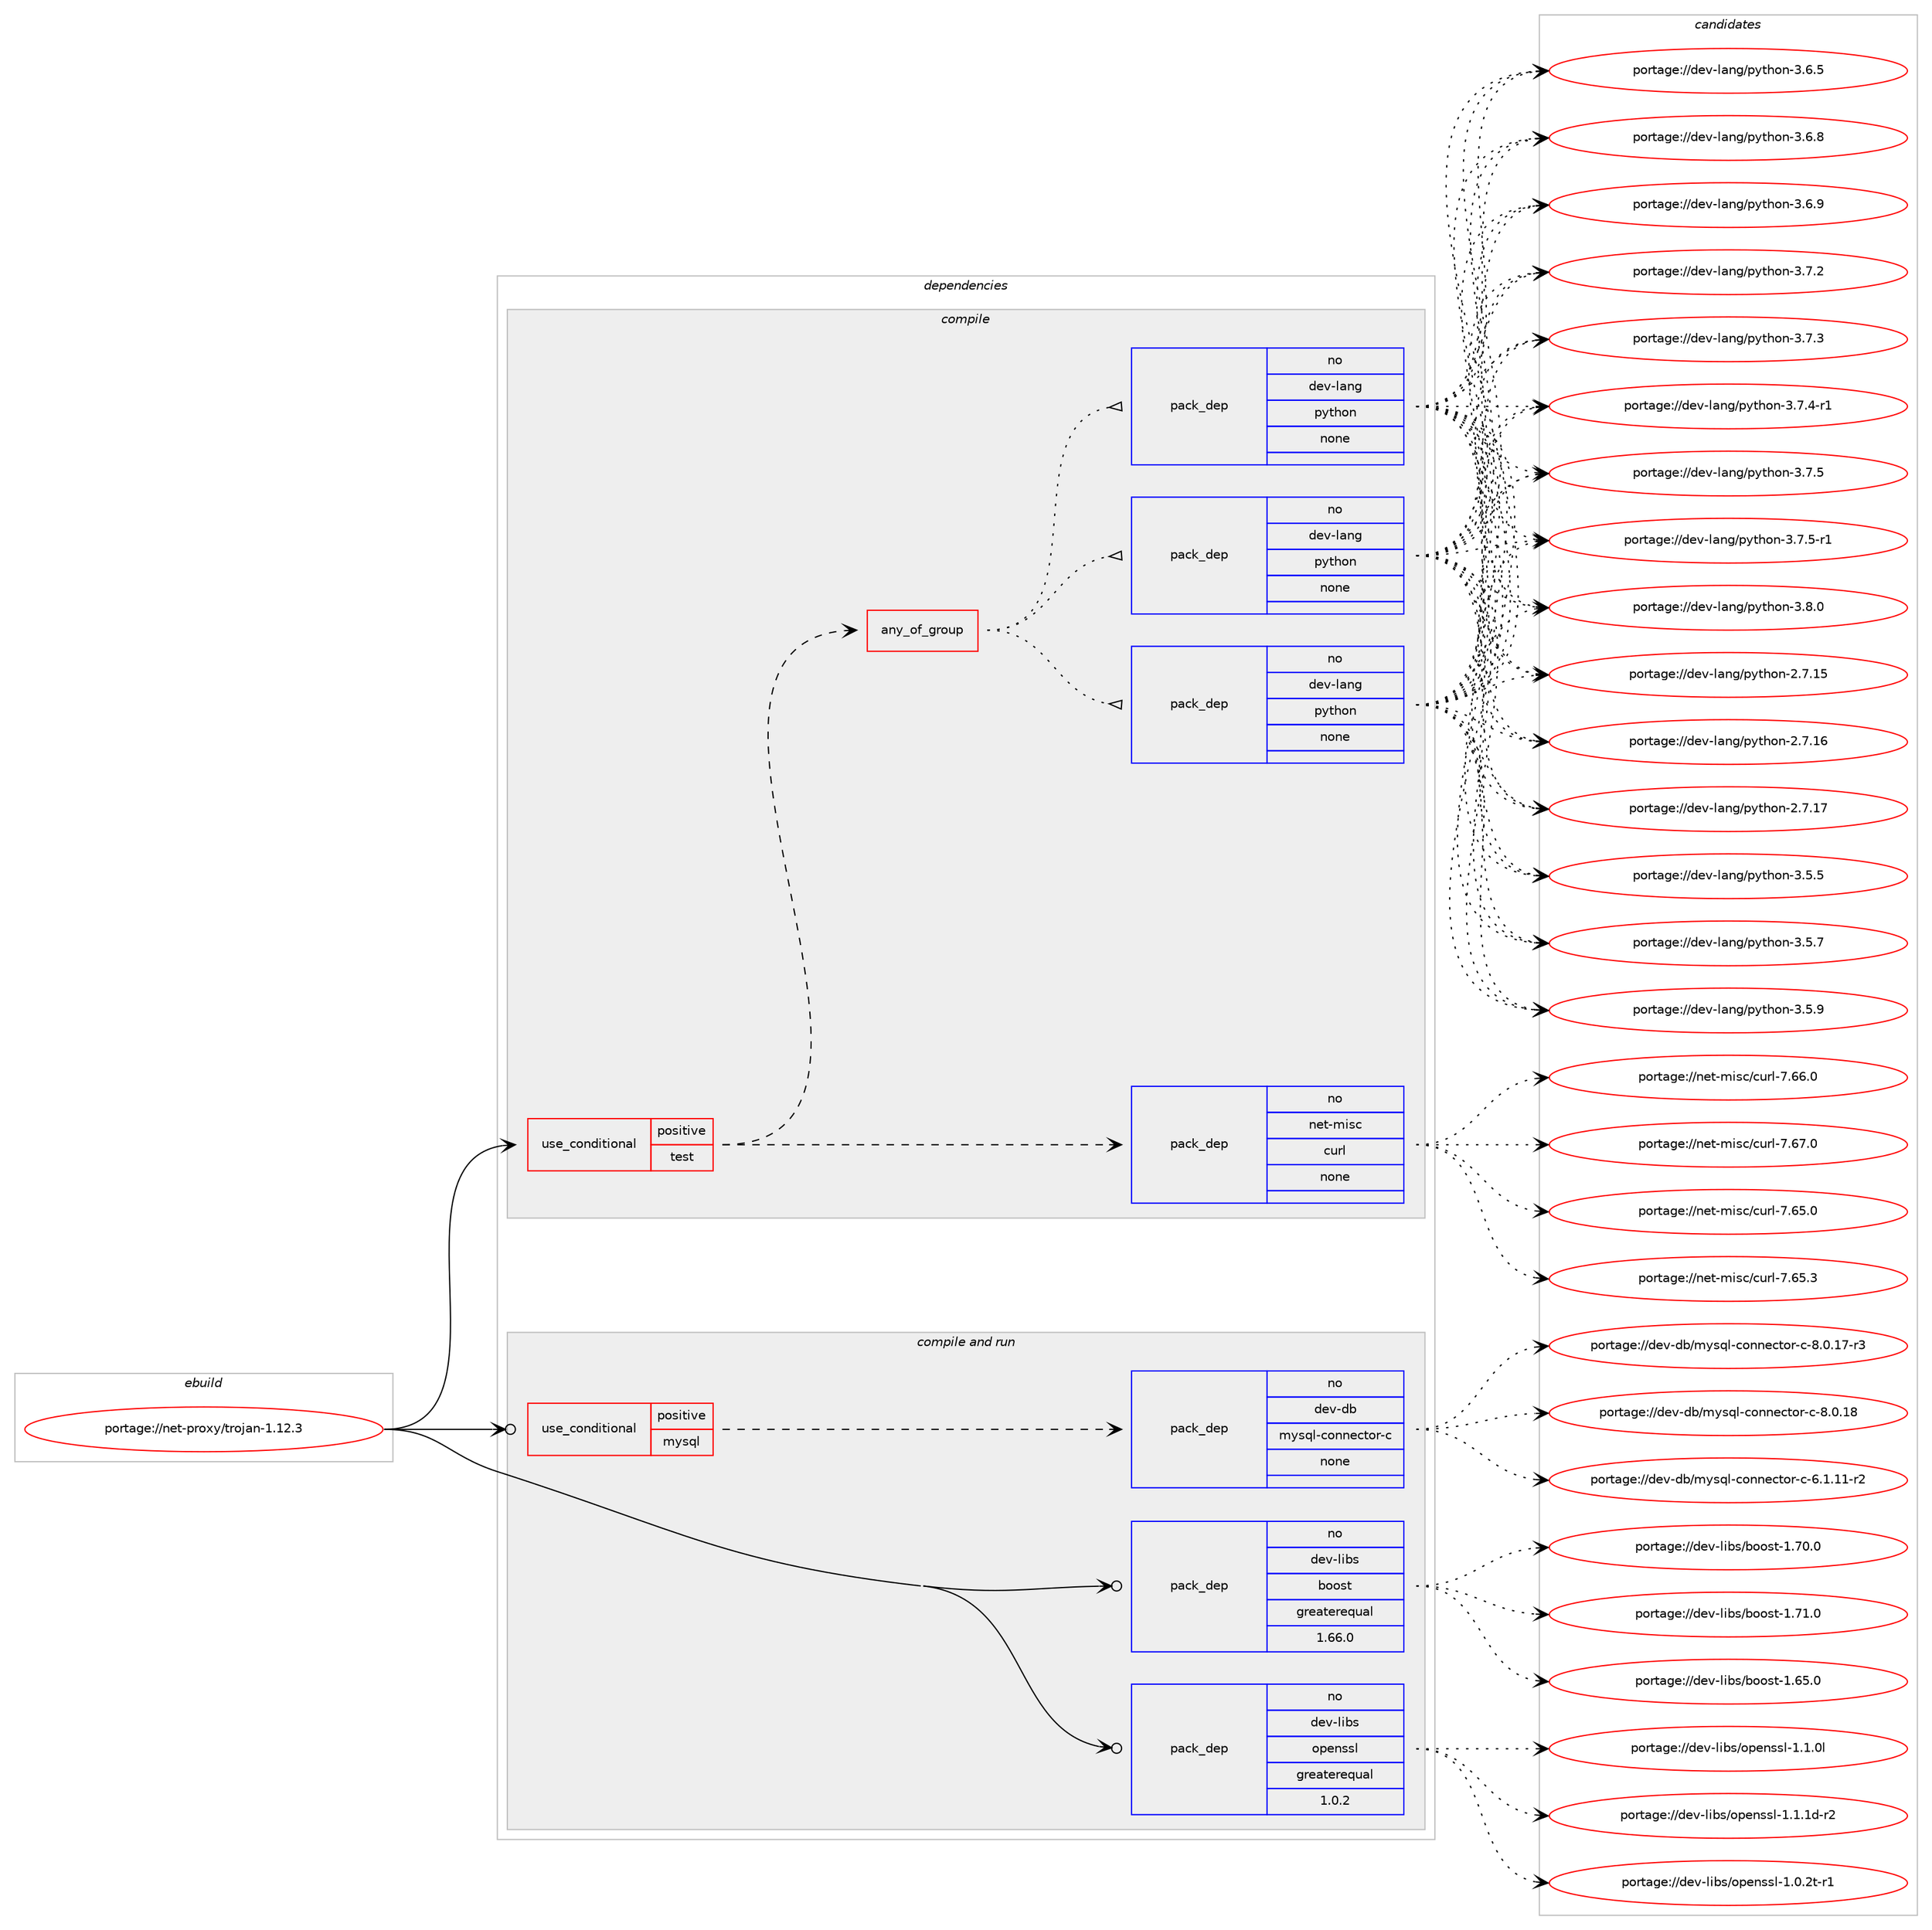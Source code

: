 digraph prolog {

# *************
# Graph options
# *************

newrank=true;
concentrate=true;
compound=true;
graph [rankdir=LR,fontname=Helvetica,fontsize=10,ranksep=1.5];#, ranksep=2.5, nodesep=0.2];
edge  [arrowhead=vee];
node  [fontname=Helvetica,fontsize=10];

# **********
# The ebuild
# **********

subgraph cluster_leftcol {
color=gray;
rank=same;
label=<<i>ebuild</i>>;
id [label="portage://net-proxy/trojan-1.12.3", color=red, width=4, href="../net-proxy/trojan-1.12.3.svg"];
}

# ****************
# The dependencies
# ****************

subgraph cluster_midcol {
color=gray;
label=<<i>dependencies</i>>;
subgraph cluster_compile {
fillcolor="#eeeeee";
style=filled;
label=<<i>compile</i>>;
subgraph cond93896 {
dependency375464 [label=<<TABLE BORDER="0" CELLBORDER="1" CELLSPACING="0" CELLPADDING="4"><TR><TD ROWSPAN="3" CELLPADDING="10">use_conditional</TD></TR><TR><TD>positive</TD></TR><TR><TD>test</TD></TR></TABLE>>, shape=none, color=red];
subgraph pack275216 {
dependency375465 [label=<<TABLE BORDER="0" CELLBORDER="1" CELLSPACING="0" CELLPADDING="4" WIDTH="220"><TR><TD ROWSPAN="6" CELLPADDING="30">pack_dep</TD></TR><TR><TD WIDTH="110">no</TD></TR><TR><TD>net-misc</TD></TR><TR><TD>curl</TD></TR><TR><TD>none</TD></TR><TR><TD></TD></TR></TABLE>>, shape=none, color=blue];
}
dependency375464:e -> dependency375465:w [weight=20,style="dashed",arrowhead="vee"];
subgraph any6159 {
dependency375466 [label=<<TABLE BORDER="0" CELLBORDER="1" CELLSPACING="0" CELLPADDING="4"><TR><TD CELLPADDING="10">any_of_group</TD></TR></TABLE>>, shape=none, color=red];subgraph pack275217 {
dependency375467 [label=<<TABLE BORDER="0" CELLBORDER="1" CELLSPACING="0" CELLPADDING="4" WIDTH="220"><TR><TD ROWSPAN="6" CELLPADDING="30">pack_dep</TD></TR><TR><TD WIDTH="110">no</TD></TR><TR><TD>dev-lang</TD></TR><TR><TD>python</TD></TR><TR><TD>none</TD></TR><TR><TD></TD></TR></TABLE>>, shape=none, color=blue];
}
dependency375466:e -> dependency375467:w [weight=20,style="dotted",arrowhead="oinv"];
subgraph pack275218 {
dependency375468 [label=<<TABLE BORDER="0" CELLBORDER="1" CELLSPACING="0" CELLPADDING="4" WIDTH="220"><TR><TD ROWSPAN="6" CELLPADDING="30">pack_dep</TD></TR><TR><TD WIDTH="110">no</TD></TR><TR><TD>dev-lang</TD></TR><TR><TD>python</TD></TR><TR><TD>none</TD></TR><TR><TD></TD></TR></TABLE>>, shape=none, color=blue];
}
dependency375466:e -> dependency375468:w [weight=20,style="dotted",arrowhead="oinv"];
subgraph pack275219 {
dependency375469 [label=<<TABLE BORDER="0" CELLBORDER="1" CELLSPACING="0" CELLPADDING="4" WIDTH="220"><TR><TD ROWSPAN="6" CELLPADDING="30">pack_dep</TD></TR><TR><TD WIDTH="110">no</TD></TR><TR><TD>dev-lang</TD></TR><TR><TD>python</TD></TR><TR><TD>none</TD></TR><TR><TD></TD></TR></TABLE>>, shape=none, color=blue];
}
dependency375466:e -> dependency375469:w [weight=20,style="dotted",arrowhead="oinv"];
}
dependency375464:e -> dependency375466:w [weight=20,style="dashed",arrowhead="vee"];
}
id:e -> dependency375464:w [weight=20,style="solid",arrowhead="vee"];
}
subgraph cluster_compileandrun {
fillcolor="#eeeeee";
style=filled;
label=<<i>compile and run</i>>;
subgraph cond93897 {
dependency375470 [label=<<TABLE BORDER="0" CELLBORDER="1" CELLSPACING="0" CELLPADDING="4"><TR><TD ROWSPAN="3" CELLPADDING="10">use_conditional</TD></TR><TR><TD>positive</TD></TR><TR><TD>mysql</TD></TR></TABLE>>, shape=none, color=red];
subgraph pack275220 {
dependency375471 [label=<<TABLE BORDER="0" CELLBORDER="1" CELLSPACING="0" CELLPADDING="4" WIDTH="220"><TR><TD ROWSPAN="6" CELLPADDING="30">pack_dep</TD></TR><TR><TD WIDTH="110">no</TD></TR><TR><TD>dev-db</TD></TR><TR><TD>mysql-connector-c</TD></TR><TR><TD>none</TD></TR><TR><TD></TD></TR></TABLE>>, shape=none, color=blue];
}
dependency375470:e -> dependency375471:w [weight=20,style="dashed",arrowhead="vee"];
}
id:e -> dependency375470:w [weight=20,style="solid",arrowhead="odotvee"];
subgraph pack275221 {
dependency375472 [label=<<TABLE BORDER="0" CELLBORDER="1" CELLSPACING="0" CELLPADDING="4" WIDTH="220"><TR><TD ROWSPAN="6" CELLPADDING="30">pack_dep</TD></TR><TR><TD WIDTH="110">no</TD></TR><TR><TD>dev-libs</TD></TR><TR><TD>boost</TD></TR><TR><TD>greaterequal</TD></TR><TR><TD>1.66.0</TD></TR></TABLE>>, shape=none, color=blue];
}
id:e -> dependency375472:w [weight=20,style="solid",arrowhead="odotvee"];
subgraph pack275222 {
dependency375473 [label=<<TABLE BORDER="0" CELLBORDER="1" CELLSPACING="0" CELLPADDING="4" WIDTH="220"><TR><TD ROWSPAN="6" CELLPADDING="30">pack_dep</TD></TR><TR><TD WIDTH="110">no</TD></TR><TR><TD>dev-libs</TD></TR><TR><TD>openssl</TD></TR><TR><TD>greaterequal</TD></TR><TR><TD>1.0.2</TD></TR></TABLE>>, shape=none, color=blue];
}
id:e -> dependency375473:w [weight=20,style="solid",arrowhead="odotvee"];
}
subgraph cluster_run {
fillcolor="#eeeeee";
style=filled;
label=<<i>run</i>>;
}
}

# **************
# The candidates
# **************

subgraph cluster_choices {
rank=same;
color=gray;
label=<<i>candidates</i>>;

subgraph choice275216 {
color=black;
nodesep=1;
choiceportage1101011164510910511599479911711410845554654534648 [label="portage://net-misc/curl-7.65.0", color=red, width=4,href="../net-misc/curl-7.65.0.svg"];
choiceportage1101011164510910511599479911711410845554654534651 [label="portage://net-misc/curl-7.65.3", color=red, width=4,href="../net-misc/curl-7.65.3.svg"];
choiceportage1101011164510910511599479911711410845554654544648 [label="portage://net-misc/curl-7.66.0", color=red, width=4,href="../net-misc/curl-7.66.0.svg"];
choiceportage1101011164510910511599479911711410845554654554648 [label="portage://net-misc/curl-7.67.0", color=red, width=4,href="../net-misc/curl-7.67.0.svg"];
dependency375465:e -> choiceportage1101011164510910511599479911711410845554654534648:w [style=dotted,weight="100"];
dependency375465:e -> choiceportage1101011164510910511599479911711410845554654534651:w [style=dotted,weight="100"];
dependency375465:e -> choiceportage1101011164510910511599479911711410845554654544648:w [style=dotted,weight="100"];
dependency375465:e -> choiceportage1101011164510910511599479911711410845554654554648:w [style=dotted,weight="100"];
}
subgraph choice275217 {
color=black;
nodesep=1;
choiceportage10010111845108971101034711212111610411111045504655464953 [label="portage://dev-lang/python-2.7.15", color=red, width=4,href="../dev-lang/python-2.7.15.svg"];
choiceportage10010111845108971101034711212111610411111045504655464954 [label="portage://dev-lang/python-2.7.16", color=red, width=4,href="../dev-lang/python-2.7.16.svg"];
choiceportage10010111845108971101034711212111610411111045504655464955 [label="portage://dev-lang/python-2.7.17", color=red, width=4,href="../dev-lang/python-2.7.17.svg"];
choiceportage100101118451089711010347112121116104111110455146534653 [label="portage://dev-lang/python-3.5.5", color=red, width=4,href="../dev-lang/python-3.5.5.svg"];
choiceportage100101118451089711010347112121116104111110455146534655 [label="portage://dev-lang/python-3.5.7", color=red, width=4,href="../dev-lang/python-3.5.7.svg"];
choiceportage100101118451089711010347112121116104111110455146534657 [label="portage://dev-lang/python-3.5.9", color=red, width=4,href="../dev-lang/python-3.5.9.svg"];
choiceportage100101118451089711010347112121116104111110455146544653 [label="portage://dev-lang/python-3.6.5", color=red, width=4,href="../dev-lang/python-3.6.5.svg"];
choiceportage100101118451089711010347112121116104111110455146544656 [label="portage://dev-lang/python-3.6.8", color=red, width=4,href="../dev-lang/python-3.6.8.svg"];
choiceportage100101118451089711010347112121116104111110455146544657 [label="portage://dev-lang/python-3.6.9", color=red, width=4,href="../dev-lang/python-3.6.9.svg"];
choiceportage100101118451089711010347112121116104111110455146554650 [label="portage://dev-lang/python-3.7.2", color=red, width=4,href="../dev-lang/python-3.7.2.svg"];
choiceportage100101118451089711010347112121116104111110455146554651 [label="portage://dev-lang/python-3.7.3", color=red, width=4,href="../dev-lang/python-3.7.3.svg"];
choiceportage1001011184510897110103471121211161041111104551465546524511449 [label="portage://dev-lang/python-3.7.4-r1", color=red, width=4,href="../dev-lang/python-3.7.4-r1.svg"];
choiceportage100101118451089711010347112121116104111110455146554653 [label="portage://dev-lang/python-3.7.5", color=red, width=4,href="../dev-lang/python-3.7.5.svg"];
choiceportage1001011184510897110103471121211161041111104551465546534511449 [label="portage://dev-lang/python-3.7.5-r1", color=red, width=4,href="../dev-lang/python-3.7.5-r1.svg"];
choiceportage100101118451089711010347112121116104111110455146564648 [label="portage://dev-lang/python-3.8.0", color=red, width=4,href="../dev-lang/python-3.8.0.svg"];
dependency375467:e -> choiceportage10010111845108971101034711212111610411111045504655464953:w [style=dotted,weight="100"];
dependency375467:e -> choiceportage10010111845108971101034711212111610411111045504655464954:w [style=dotted,weight="100"];
dependency375467:e -> choiceportage10010111845108971101034711212111610411111045504655464955:w [style=dotted,weight="100"];
dependency375467:e -> choiceportage100101118451089711010347112121116104111110455146534653:w [style=dotted,weight="100"];
dependency375467:e -> choiceportage100101118451089711010347112121116104111110455146534655:w [style=dotted,weight="100"];
dependency375467:e -> choiceportage100101118451089711010347112121116104111110455146534657:w [style=dotted,weight="100"];
dependency375467:e -> choiceportage100101118451089711010347112121116104111110455146544653:w [style=dotted,weight="100"];
dependency375467:e -> choiceportage100101118451089711010347112121116104111110455146544656:w [style=dotted,weight="100"];
dependency375467:e -> choiceportage100101118451089711010347112121116104111110455146544657:w [style=dotted,weight="100"];
dependency375467:e -> choiceportage100101118451089711010347112121116104111110455146554650:w [style=dotted,weight="100"];
dependency375467:e -> choiceportage100101118451089711010347112121116104111110455146554651:w [style=dotted,weight="100"];
dependency375467:e -> choiceportage1001011184510897110103471121211161041111104551465546524511449:w [style=dotted,weight="100"];
dependency375467:e -> choiceportage100101118451089711010347112121116104111110455146554653:w [style=dotted,weight="100"];
dependency375467:e -> choiceportage1001011184510897110103471121211161041111104551465546534511449:w [style=dotted,weight="100"];
dependency375467:e -> choiceportage100101118451089711010347112121116104111110455146564648:w [style=dotted,weight="100"];
}
subgraph choice275218 {
color=black;
nodesep=1;
choiceportage10010111845108971101034711212111610411111045504655464953 [label="portage://dev-lang/python-2.7.15", color=red, width=4,href="../dev-lang/python-2.7.15.svg"];
choiceportage10010111845108971101034711212111610411111045504655464954 [label="portage://dev-lang/python-2.7.16", color=red, width=4,href="../dev-lang/python-2.7.16.svg"];
choiceportage10010111845108971101034711212111610411111045504655464955 [label="portage://dev-lang/python-2.7.17", color=red, width=4,href="../dev-lang/python-2.7.17.svg"];
choiceportage100101118451089711010347112121116104111110455146534653 [label="portage://dev-lang/python-3.5.5", color=red, width=4,href="../dev-lang/python-3.5.5.svg"];
choiceportage100101118451089711010347112121116104111110455146534655 [label="portage://dev-lang/python-3.5.7", color=red, width=4,href="../dev-lang/python-3.5.7.svg"];
choiceportage100101118451089711010347112121116104111110455146534657 [label="portage://dev-lang/python-3.5.9", color=red, width=4,href="../dev-lang/python-3.5.9.svg"];
choiceportage100101118451089711010347112121116104111110455146544653 [label="portage://dev-lang/python-3.6.5", color=red, width=4,href="../dev-lang/python-3.6.5.svg"];
choiceportage100101118451089711010347112121116104111110455146544656 [label="portage://dev-lang/python-3.6.8", color=red, width=4,href="../dev-lang/python-3.6.8.svg"];
choiceportage100101118451089711010347112121116104111110455146544657 [label="portage://dev-lang/python-3.6.9", color=red, width=4,href="../dev-lang/python-3.6.9.svg"];
choiceportage100101118451089711010347112121116104111110455146554650 [label="portage://dev-lang/python-3.7.2", color=red, width=4,href="../dev-lang/python-3.7.2.svg"];
choiceportage100101118451089711010347112121116104111110455146554651 [label="portage://dev-lang/python-3.7.3", color=red, width=4,href="../dev-lang/python-3.7.3.svg"];
choiceportage1001011184510897110103471121211161041111104551465546524511449 [label="portage://dev-lang/python-3.7.4-r1", color=red, width=4,href="../dev-lang/python-3.7.4-r1.svg"];
choiceportage100101118451089711010347112121116104111110455146554653 [label="portage://dev-lang/python-3.7.5", color=red, width=4,href="../dev-lang/python-3.7.5.svg"];
choiceportage1001011184510897110103471121211161041111104551465546534511449 [label="portage://dev-lang/python-3.7.5-r1", color=red, width=4,href="../dev-lang/python-3.7.5-r1.svg"];
choiceportage100101118451089711010347112121116104111110455146564648 [label="portage://dev-lang/python-3.8.0", color=red, width=4,href="../dev-lang/python-3.8.0.svg"];
dependency375468:e -> choiceportage10010111845108971101034711212111610411111045504655464953:w [style=dotted,weight="100"];
dependency375468:e -> choiceportage10010111845108971101034711212111610411111045504655464954:w [style=dotted,weight="100"];
dependency375468:e -> choiceportage10010111845108971101034711212111610411111045504655464955:w [style=dotted,weight="100"];
dependency375468:e -> choiceportage100101118451089711010347112121116104111110455146534653:w [style=dotted,weight="100"];
dependency375468:e -> choiceportage100101118451089711010347112121116104111110455146534655:w [style=dotted,weight="100"];
dependency375468:e -> choiceportage100101118451089711010347112121116104111110455146534657:w [style=dotted,weight="100"];
dependency375468:e -> choiceportage100101118451089711010347112121116104111110455146544653:w [style=dotted,weight="100"];
dependency375468:e -> choiceportage100101118451089711010347112121116104111110455146544656:w [style=dotted,weight="100"];
dependency375468:e -> choiceportage100101118451089711010347112121116104111110455146544657:w [style=dotted,weight="100"];
dependency375468:e -> choiceportage100101118451089711010347112121116104111110455146554650:w [style=dotted,weight="100"];
dependency375468:e -> choiceportage100101118451089711010347112121116104111110455146554651:w [style=dotted,weight="100"];
dependency375468:e -> choiceportage1001011184510897110103471121211161041111104551465546524511449:w [style=dotted,weight="100"];
dependency375468:e -> choiceportage100101118451089711010347112121116104111110455146554653:w [style=dotted,weight="100"];
dependency375468:e -> choiceportage1001011184510897110103471121211161041111104551465546534511449:w [style=dotted,weight="100"];
dependency375468:e -> choiceportage100101118451089711010347112121116104111110455146564648:w [style=dotted,weight="100"];
}
subgraph choice275219 {
color=black;
nodesep=1;
choiceportage10010111845108971101034711212111610411111045504655464953 [label="portage://dev-lang/python-2.7.15", color=red, width=4,href="../dev-lang/python-2.7.15.svg"];
choiceportage10010111845108971101034711212111610411111045504655464954 [label="portage://dev-lang/python-2.7.16", color=red, width=4,href="../dev-lang/python-2.7.16.svg"];
choiceportage10010111845108971101034711212111610411111045504655464955 [label="portage://dev-lang/python-2.7.17", color=red, width=4,href="../dev-lang/python-2.7.17.svg"];
choiceportage100101118451089711010347112121116104111110455146534653 [label="portage://dev-lang/python-3.5.5", color=red, width=4,href="../dev-lang/python-3.5.5.svg"];
choiceportage100101118451089711010347112121116104111110455146534655 [label="portage://dev-lang/python-3.5.7", color=red, width=4,href="../dev-lang/python-3.5.7.svg"];
choiceportage100101118451089711010347112121116104111110455146534657 [label="portage://dev-lang/python-3.5.9", color=red, width=4,href="../dev-lang/python-3.5.9.svg"];
choiceportage100101118451089711010347112121116104111110455146544653 [label="portage://dev-lang/python-3.6.5", color=red, width=4,href="../dev-lang/python-3.6.5.svg"];
choiceportage100101118451089711010347112121116104111110455146544656 [label="portage://dev-lang/python-3.6.8", color=red, width=4,href="../dev-lang/python-3.6.8.svg"];
choiceportage100101118451089711010347112121116104111110455146544657 [label="portage://dev-lang/python-3.6.9", color=red, width=4,href="../dev-lang/python-3.6.9.svg"];
choiceportage100101118451089711010347112121116104111110455146554650 [label="portage://dev-lang/python-3.7.2", color=red, width=4,href="../dev-lang/python-3.7.2.svg"];
choiceportage100101118451089711010347112121116104111110455146554651 [label="portage://dev-lang/python-3.7.3", color=red, width=4,href="../dev-lang/python-3.7.3.svg"];
choiceportage1001011184510897110103471121211161041111104551465546524511449 [label="portage://dev-lang/python-3.7.4-r1", color=red, width=4,href="../dev-lang/python-3.7.4-r1.svg"];
choiceportage100101118451089711010347112121116104111110455146554653 [label="portage://dev-lang/python-3.7.5", color=red, width=4,href="../dev-lang/python-3.7.5.svg"];
choiceportage1001011184510897110103471121211161041111104551465546534511449 [label="portage://dev-lang/python-3.7.5-r1", color=red, width=4,href="../dev-lang/python-3.7.5-r1.svg"];
choiceportage100101118451089711010347112121116104111110455146564648 [label="portage://dev-lang/python-3.8.0", color=red, width=4,href="../dev-lang/python-3.8.0.svg"];
dependency375469:e -> choiceportage10010111845108971101034711212111610411111045504655464953:w [style=dotted,weight="100"];
dependency375469:e -> choiceportage10010111845108971101034711212111610411111045504655464954:w [style=dotted,weight="100"];
dependency375469:e -> choiceportage10010111845108971101034711212111610411111045504655464955:w [style=dotted,weight="100"];
dependency375469:e -> choiceportage100101118451089711010347112121116104111110455146534653:w [style=dotted,weight="100"];
dependency375469:e -> choiceportage100101118451089711010347112121116104111110455146534655:w [style=dotted,weight="100"];
dependency375469:e -> choiceportage100101118451089711010347112121116104111110455146534657:w [style=dotted,weight="100"];
dependency375469:e -> choiceportage100101118451089711010347112121116104111110455146544653:w [style=dotted,weight="100"];
dependency375469:e -> choiceportage100101118451089711010347112121116104111110455146544656:w [style=dotted,weight="100"];
dependency375469:e -> choiceportage100101118451089711010347112121116104111110455146544657:w [style=dotted,weight="100"];
dependency375469:e -> choiceportage100101118451089711010347112121116104111110455146554650:w [style=dotted,weight="100"];
dependency375469:e -> choiceportage100101118451089711010347112121116104111110455146554651:w [style=dotted,weight="100"];
dependency375469:e -> choiceportage1001011184510897110103471121211161041111104551465546524511449:w [style=dotted,weight="100"];
dependency375469:e -> choiceportage100101118451089711010347112121116104111110455146554653:w [style=dotted,weight="100"];
dependency375469:e -> choiceportage1001011184510897110103471121211161041111104551465546534511449:w [style=dotted,weight="100"];
dependency375469:e -> choiceportage100101118451089711010347112121116104111110455146564648:w [style=dotted,weight="100"];
}
subgraph choice275220 {
color=black;
nodesep=1;
choiceportage1001011184510098471091211151131084599111110110101991161111144599455446494649494511450 [label="portage://dev-db/mysql-connector-c-6.1.11-r2", color=red, width=4,href="../dev-db/mysql-connector-c-6.1.11-r2.svg"];
choiceportage1001011184510098471091211151131084599111110110101991161111144599455646484649554511451 [label="portage://dev-db/mysql-connector-c-8.0.17-r3", color=red, width=4,href="../dev-db/mysql-connector-c-8.0.17-r3.svg"];
choiceportage100101118451009847109121115113108459911111011010199116111114459945564648464956 [label="portage://dev-db/mysql-connector-c-8.0.18", color=red, width=4,href="../dev-db/mysql-connector-c-8.0.18.svg"];
dependency375471:e -> choiceportage1001011184510098471091211151131084599111110110101991161111144599455446494649494511450:w [style=dotted,weight="100"];
dependency375471:e -> choiceportage1001011184510098471091211151131084599111110110101991161111144599455646484649554511451:w [style=dotted,weight="100"];
dependency375471:e -> choiceportage100101118451009847109121115113108459911111011010199116111114459945564648464956:w [style=dotted,weight="100"];
}
subgraph choice275221 {
color=black;
nodesep=1;
choiceportage1001011184510810598115479811111111511645494654534648 [label="portage://dev-libs/boost-1.65.0", color=red, width=4,href="../dev-libs/boost-1.65.0.svg"];
choiceportage1001011184510810598115479811111111511645494655484648 [label="portage://dev-libs/boost-1.70.0", color=red, width=4,href="../dev-libs/boost-1.70.0.svg"];
choiceportage1001011184510810598115479811111111511645494655494648 [label="portage://dev-libs/boost-1.71.0", color=red, width=4,href="../dev-libs/boost-1.71.0.svg"];
dependency375472:e -> choiceportage1001011184510810598115479811111111511645494654534648:w [style=dotted,weight="100"];
dependency375472:e -> choiceportage1001011184510810598115479811111111511645494655484648:w [style=dotted,weight="100"];
dependency375472:e -> choiceportage1001011184510810598115479811111111511645494655494648:w [style=dotted,weight="100"];
}
subgraph choice275222 {
color=black;
nodesep=1;
choiceportage1001011184510810598115471111121011101151151084549464846501164511449 [label="portage://dev-libs/openssl-1.0.2t-r1", color=red, width=4,href="../dev-libs/openssl-1.0.2t-r1.svg"];
choiceportage100101118451081059811547111112101110115115108454946494648108 [label="portage://dev-libs/openssl-1.1.0l", color=red, width=4,href="../dev-libs/openssl-1.1.0l.svg"];
choiceportage1001011184510810598115471111121011101151151084549464946491004511450 [label="portage://dev-libs/openssl-1.1.1d-r2", color=red, width=4,href="../dev-libs/openssl-1.1.1d-r2.svg"];
dependency375473:e -> choiceportage1001011184510810598115471111121011101151151084549464846501164511449:w [style=dotted,weight="100"];
dependency375473:e -> choiceportage100101118451081059811547111112101110115115108454946494648108:w [style=dotted,weight="100"];
dependency375473:e -> choiceportage1001011184510810598115471111121011101151151084549464946491004511450:w [style=dotted,weight="100"];
}
}

}
